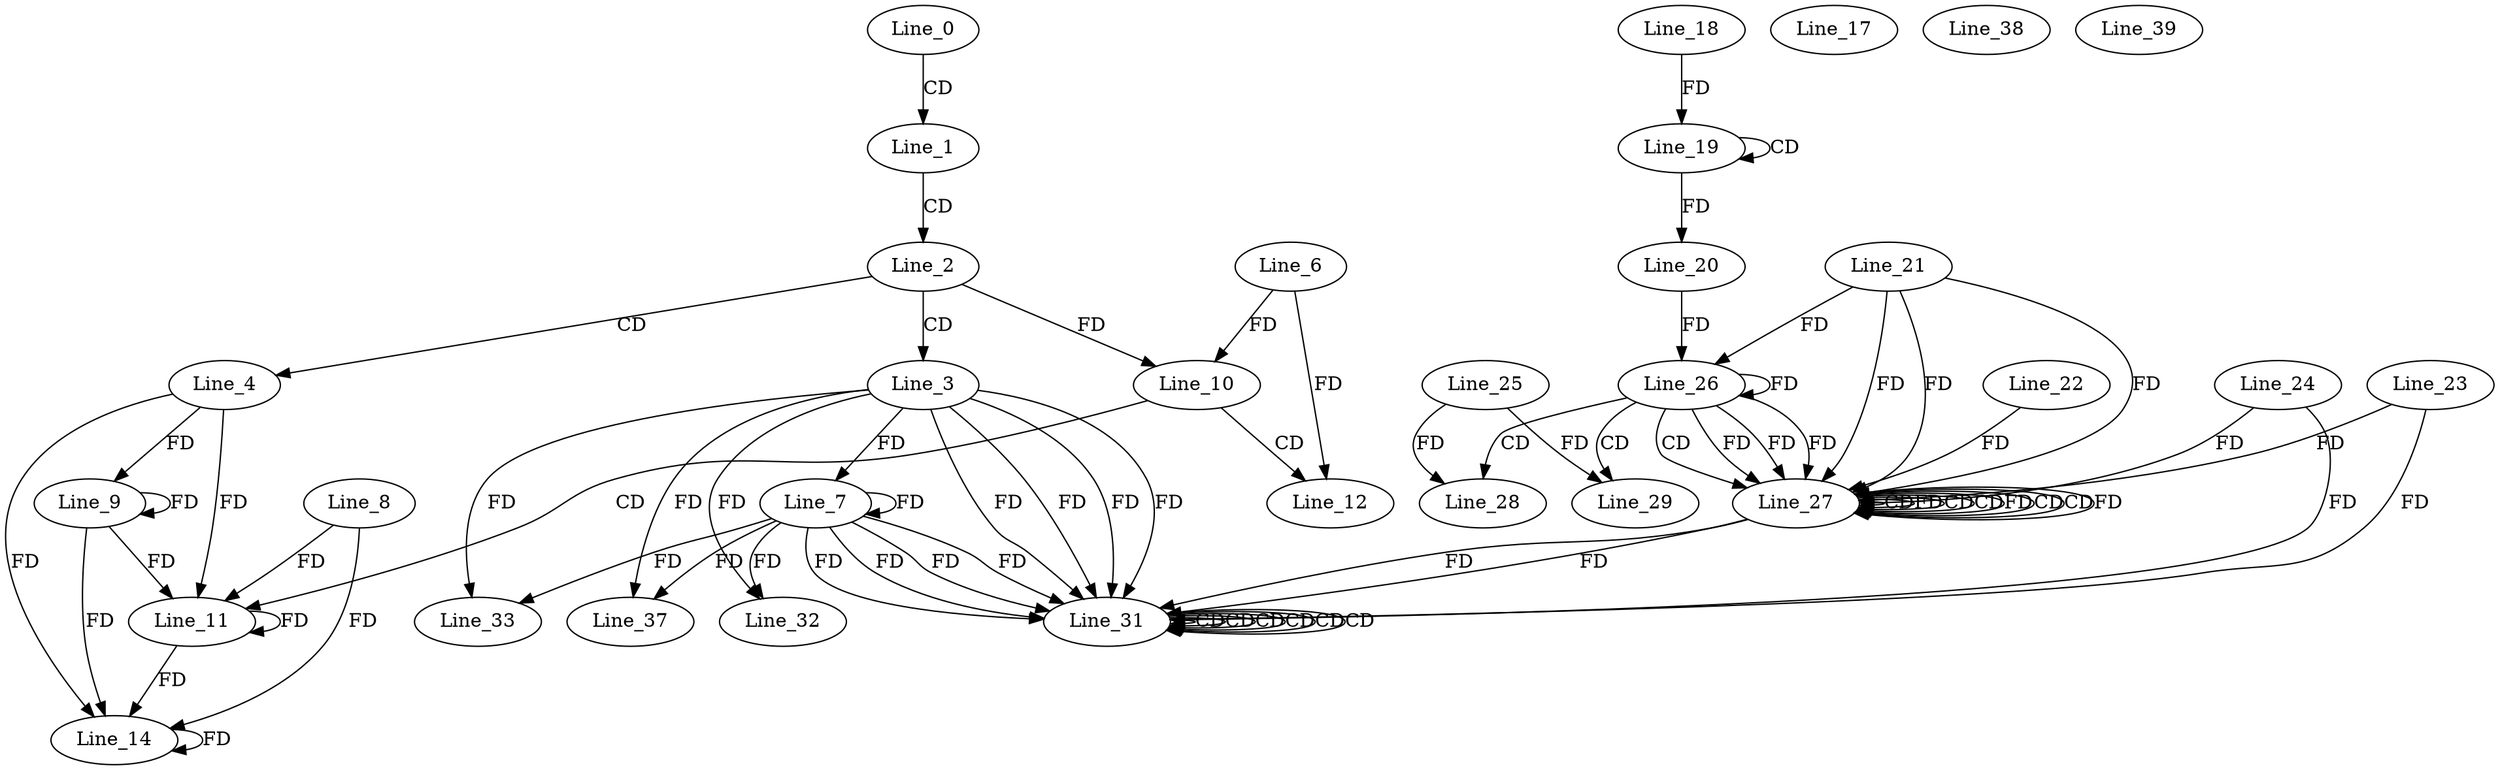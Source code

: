 digraph G {
  Line_0;
  Line_1;
  Line_2;
  Line_3;
  Line_4;
  Line_7;
  Line_9;
  Line_6;
  Line_10;
  Line_11;
  Line_11;
  Line_8;
  Line_12;
  Line_14;
  Line_14;
  Line_17;
  Line_19;
  Line_19;
  Line_18;
  Line_20;
  Line_26;
  Line_21;
  Line_26;
  Line_20;
  Line_26;
  Line_27;
  Line_27;
  Line_27;
  Line_22;
  Line_27;
  Line_27;
  Line_27;
  Line_23;
  Line_27;
  Line_27;
  Line_27;
  Line_24;
  Line_28;
  Line_25;
  Line_29;
  Line_31;
  Line_31;
  Line_31;
  Line_31;
  Line_31;
  Line_31;
  Line_31;
  Line_32;
  Line_33;
  Line_37;
  Line_38;
  Line_39;
  Line_0 -> Line_1 [ label="CD" ];
  Line_1 -> Line_2 [ label="CD" ];
  Line_2 -> Line_3 [ label="CD" ];
  Line_2 -> Line_4 [ label="CD" ];
  Line_3 -> Line_7 [ label="FD" ];
  Line_7 -> Line_7 [ label="FD" ];
  Line_4 -> Line_9 [ label="FD" ];
  Line_9 -> Line_9 [ label="FD" ];
  Line_6 -> Line_10 [ label="FD" ];
  Line_2 -> Line_10 [ label="FD" ];
  Line_10 -> Line_11 [ label="CD" ];
  Line_11 -> Line_11 [ label="FD" ];
  Line_4 -> Line_11 [ label="FD" ];
  Line_9 -> Line_11 [ label="FD" ];
  Line_8 -> Line_11 [ label="FD" ];
  Line_10 -> Line_12 [ label="CD" ];
  Line_6 -> Line_12 [ label="FD" ];
  Line_14 -> Line_14 [ label="FD" ];
  Line_11 -> Line_14 [ label="FD" ];
  Line_4 -> Line_14 [ label="FD" ];
  Line_9 -> Line_14 [ label="FD" ];
  Line_8 -> Line_14 [ label="FD" ];
  Line_19 -> Line_19 [ label="CD" ];
  Line_18 -> Line_19 [ label="FD" ];
  Line_19 -> Line_20 [ label="FD" ];
  Line_26 -> Line_26 [ label="FD" ];
  Line_21 -> Line_26 [ label="FD" ];
  Line_20 -> Line_26 [ label="FD" ];
  Line_26 -> Line_27 [ label="CD" ];
  Line_26 -> Line_27 [ label="FD" ];
  Line_21 -> Line_27 [ label="FD" ];
  Line_27 -> Line_27 [ label="CD" ];
  Line_27 -> Line_27 [ label="FD" ];
  Line_22 -> Line_27 [ label="FD" ];
  Line_27 -> Line_27 [ label="CD" ];
  Line_26 -> Line_27 [ label="FD" ];
  Line_21 -> Line_27 [ label="FD" ];
  Line_27 -> Line_27 [ label="CD" ];
  Line_27 -> Line_27 [ label="FD" ];
  Line_23 -> Line_27 [ label="FD" ];
  Line_27 -> Line_27 [ label="CD" ];
  Line_26 -> Line_27 [ label="FD" ];
  Line_21 -> Line_27 [ label="FD" ];
  Line_27 -> Line_27 [ label="CD" ];
  Line_27 -> Line_27 [ label="FD" ];
  Line_24 -> Line_27 [ label="FD" ];
  Line_26 -> Line_28 [ label="CD" ];
  Line_25 -> Line_28 [ label="FD" ];
  Line_26 -> Line_29 [ label="CD" ];
  Line_25 -> Line_29 [ label="FD" ];
  Line_27 -> Line_31 [ label="FD" ];
  Line_23 -> Line_31 [ label="FD" ];
  Line_31 -> Line_31 [ label="CD" ];
  Line_3 -> Line_31 [ label="FD" ];
  Line_7 -> Line_31 [ label="FD" ];
  Line_31 -> Line_31 [ label="CD" ];
  Line_27 -> Line_31 [ label="FD" ];
  Line_24 -> Line_31 [ label="FD" ];
  Line_31 -> Line_31 [ label="CD" ];
  Line_3 -> Line_31 [ label="FD" ];
  Line_7 -> Line_31 [ label="FD" ];
  Line_31 -> Line_31 [ label="CD" ];
  Line_31 -> Line_31 [ label="CD" ];
  Line_3 -> Line_31 [ label="FD" ];
  Line_7 -> Line_31 [ label="FD" ];
  Line_31 -> Line_31 [ label="CD" ];
  Line_3 -> Line_31 [ label="FD" ];
  Line_7 -> Line_31 [ label="FD" ];
  Line_3 -> Line_32 [ label="FD" ];
  Line_7 -> Line_32 [ label="FD" ];
  Line_3 -> Line_33 [ label="FD" ];
  Line_7 -> Line_33 [ label="FD" ];
  Line_3 -> Line_37 [ label="FD" ];
  Line_7 -> Line_37 [ label="FD" ];
}
